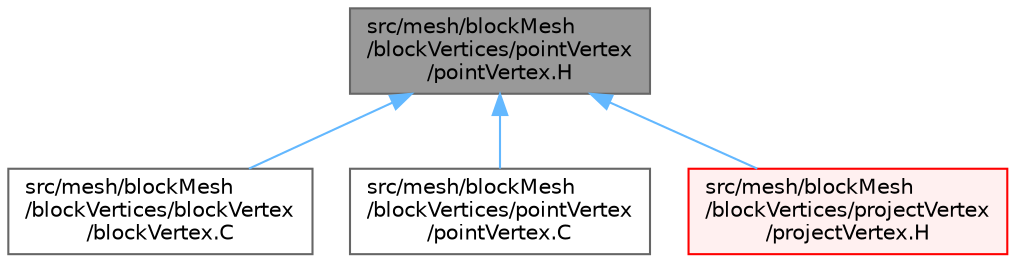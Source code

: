 digraph "src/mesh/blockMesh/blockVertices/pointVertex/pointVertex.H"
{
 // LATEX_PDF_SIZE
  bgcolor="transparent";
  edge [fontname=Helvetica,fontsize=10,labelfontname=Helvetica,labelfontsize=10];
  node [fontname=Helvetica,fontsize=10,shape=box,height=0.2,width=0.4];
  Node1 [id="Node000001",label="src/mesh/blockMesh\l/blockVertices/pointVertex\l/pointVertex.H",height=0.2,width=0.4,color="gray40", fillcolor="grey60", style="filled", fontcolor="black",tooltip=" "];
  Node1 -> Node2 [id="edge1_Node000001_Node000002",dir="back",color="steelblue1",style="solid",tooltip=" "];
  Node2 [id="Node000002",label="src/mesh/blockMesh\l/blockVertices/blockVertex\l/blockVertex.C",height=0.2,width=0.4,color="grey40", fillcolor="white", style="filled",URL="$blockVertex_8C.html",tooltip=" "];
  Node1 -> Node3 [id="edge2_Node000001_Node000003",dir="back",color="steelblue1",style="solid",tooltip=" "];
  Node3 [id="Node000003",label="src/mesh/blockMesh\l/blockVertices/pointVertex\l/pointVertex.C",height=0.2,width=0.4,color="grey40", fillcolor="white", style="filled",URL="$pointVertex_8C.html",tooltip=" "];
  Node1 -> Node4 [id="edge3_Node000001_Node000004",dir="back",color="steelblue1",style="solid",tooltip=" "];
  Node4 [id="Node000004",label="src/mesh/blockMesh\l/blockVertices/projectVertex\l/projectVertex.H",height=0.2,width=0.4,color="red", fillcolor="#FFF0F0", style="filled",URL="$projectVertex_8H.html",tooltip=" "];
}
